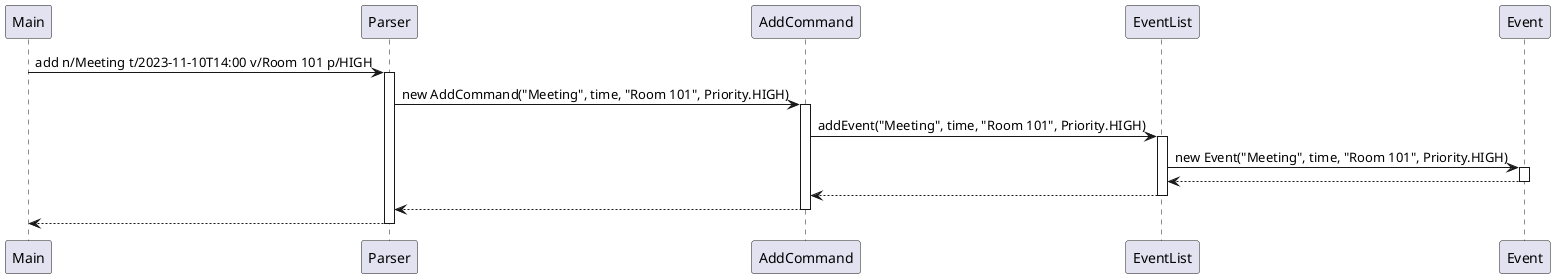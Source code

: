 @startuml

Main -> Parser: add n/Meeting t/2023-11-10T14:00 v/Room 101 p/HIGH
activate Parser
Parser -> AddCommand: new AddCommand("Meeting", time, "Room 101", Priority.HIGH)
activate AddCommand
AddCommand -> EventList: addEvent("Meeting", time, "Room 101", Priority.HIGH)
activate EventList
EventList -> Event: new Event("Meeting", time, "Room 101", Priority.HIGH)
activate Event
Event --> EventList
deactivate Event
EventList --> AddCommand
deactivate EventList
AddCommand --> Parser
deactivate AddCommand
Parser --> Main
deactivate Parser

@enduml